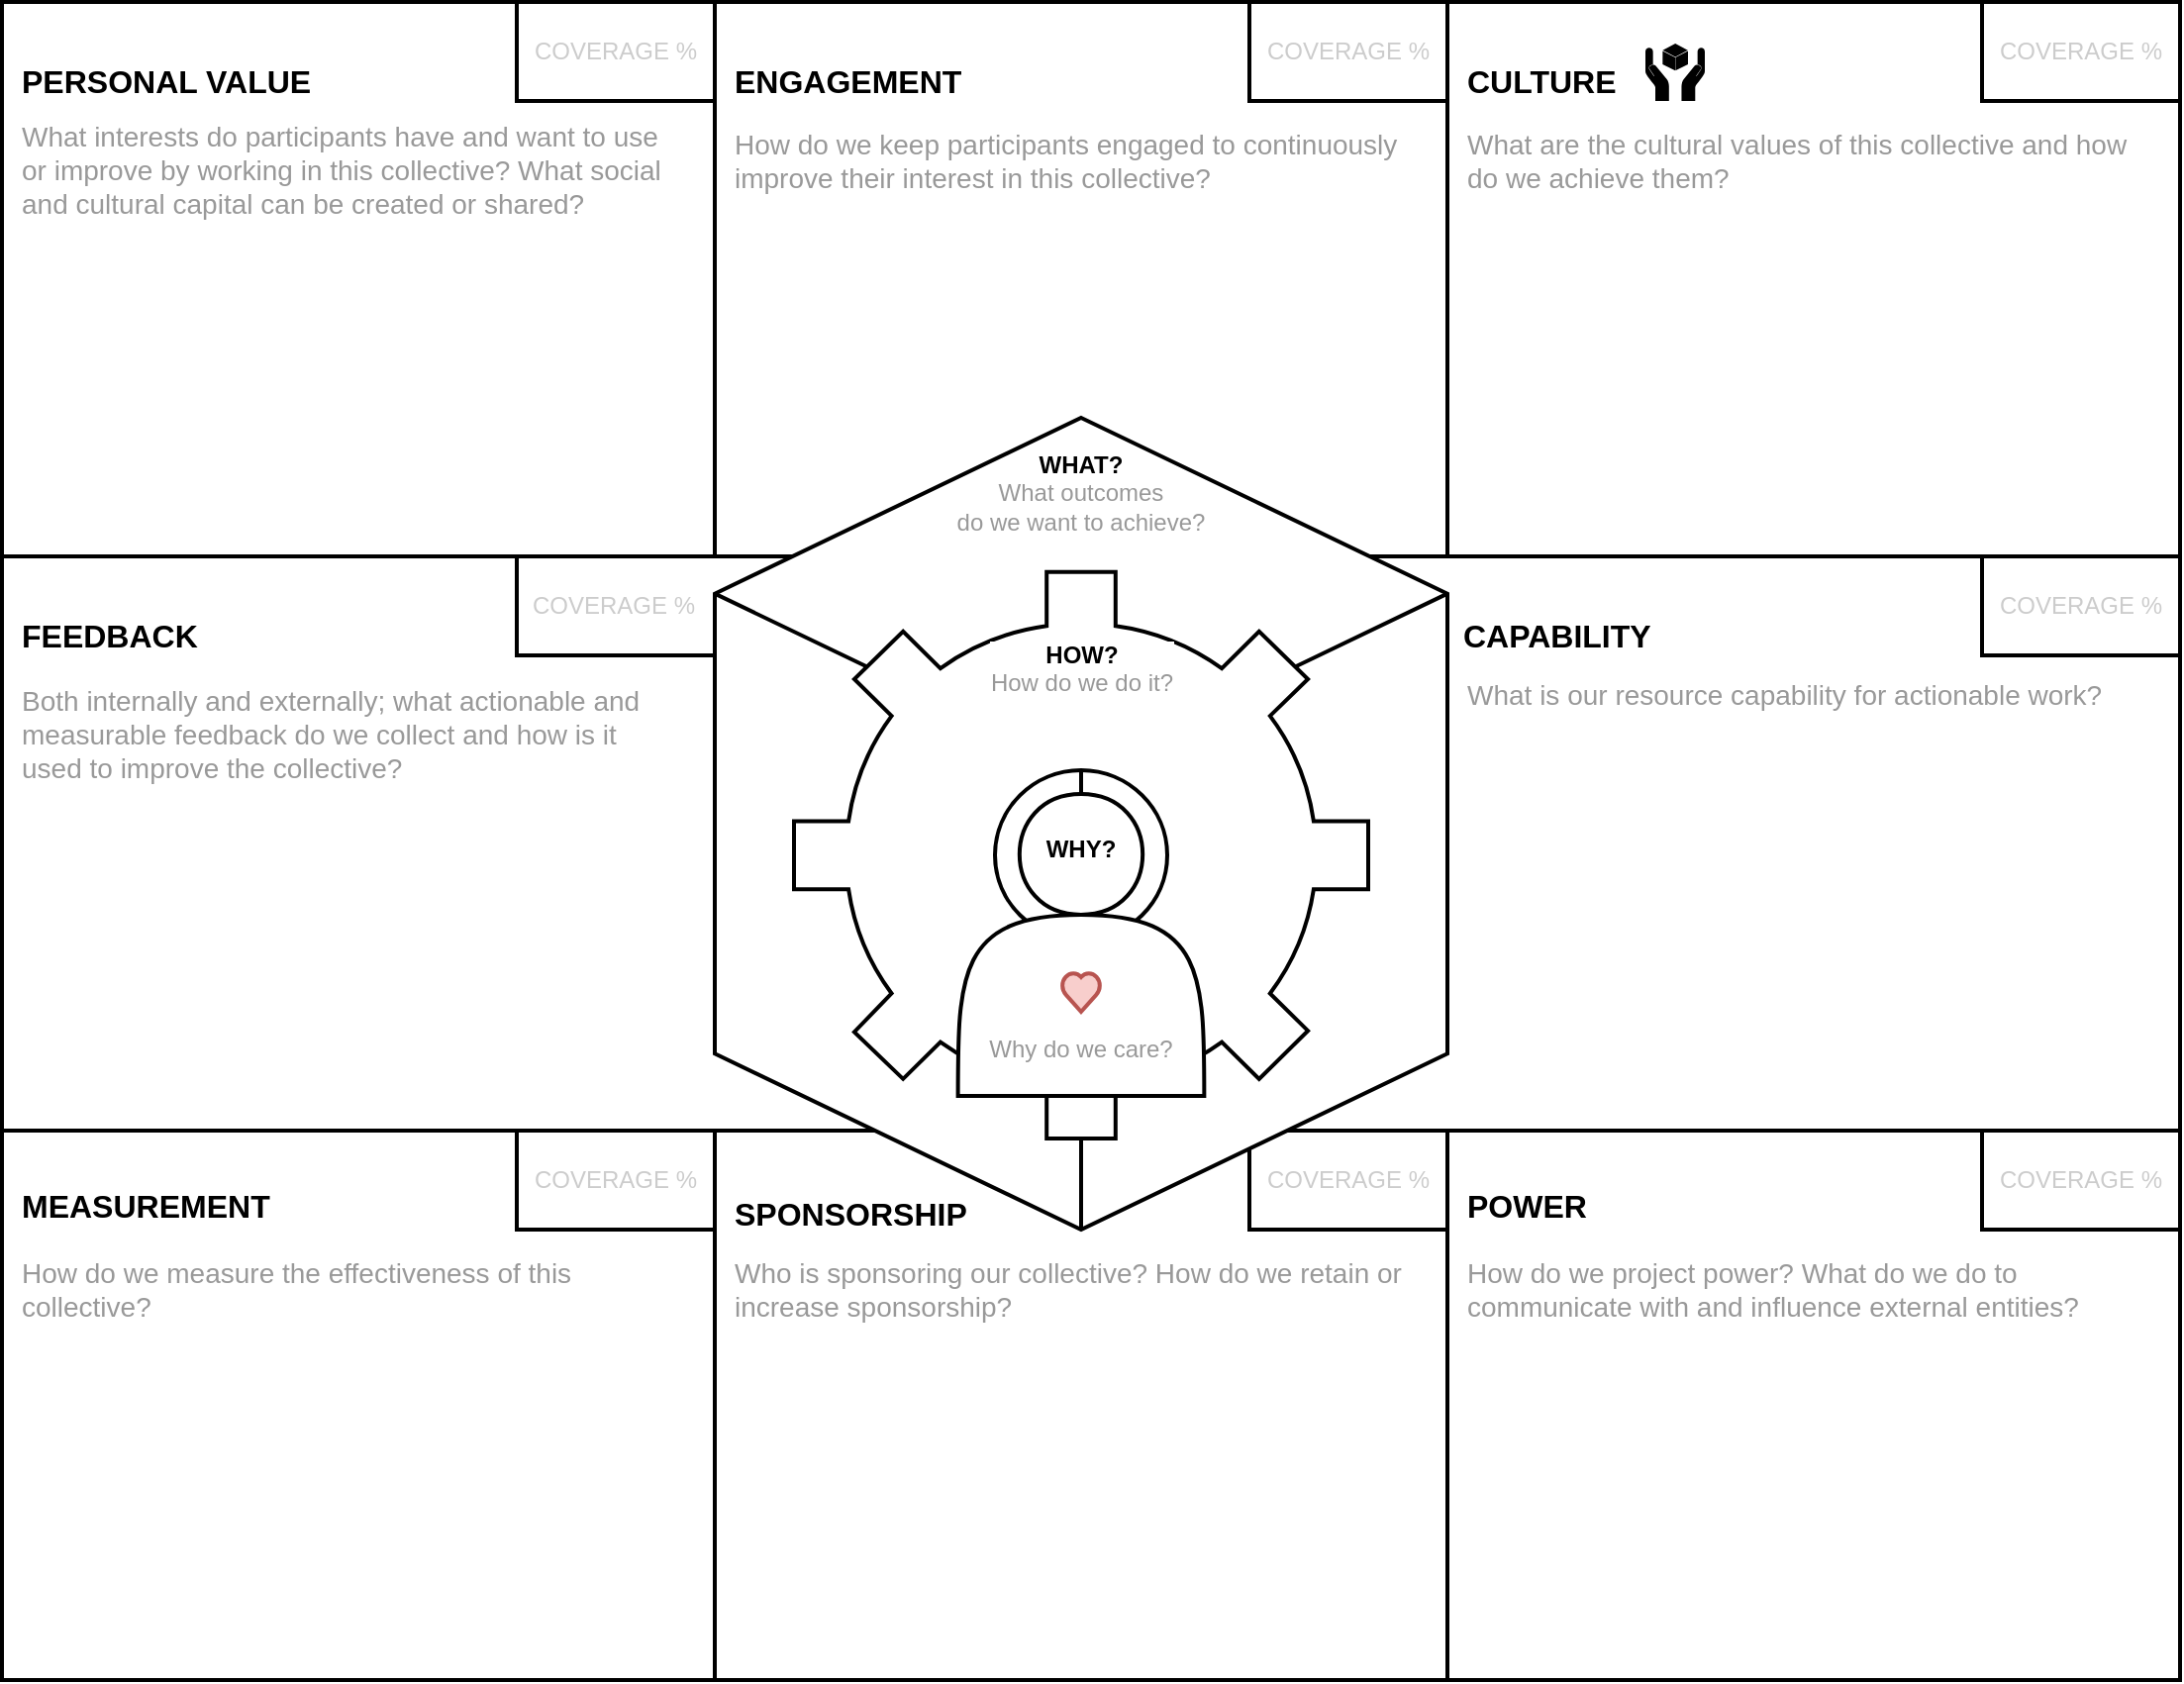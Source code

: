 <mxfile version="12.4.8" type="github">
  <diagram name="Page-1" id="dd472eb7-4b8b-5cd9-a60b-b15522922e76">
    <mxGraphModel dx="3162" dy="1606" grid="1" gridSize="10" guides="1" tooltips="1" connect="1" arrows="1" fold="1" page="1" pageScale="1" pageWidth="1100" pageHeight="850" background="#ffffff" math="0" shadow="0">
      <root>
        <mxCell id="0"/>
        <mxCell id="1" parent="0"/>
        <mxCell id="5eW8BLqzjb0u9Z2Ic-Rn-42" value="&lt;p style=&quot;line-height: 220%&quot;&gt;PERSONAL VALUE&lt;/p&gt;" style="rounded=0;whiteSpace=wrap;html=1;verticalAlign=top;align=left;fontSize=16;fontStyle=1;spacingLeft=8;spacingTop=0;strokeWidth=2;" parent="1" vertex="1">
          <mxGeometry width="360" height="280" as="geometry"/>
        </mxCell>
        <mxCell id="5eW8BLqzjb0u9Z2Ic-Rn-4" value="&lt;p style=&quot;line-height: 220%&quot;&gt;POWER&lt;/p&gt;" style="rounded=0;whiteSpace=wrap;html=1;verticalAlign=top;align=left;fontSize=16;fontStyle=1;spacingLeft=8;spacingTop=0;strokeWidth=2;" parent="1" vertex="1">
          <mxGeometry x="730" y="567.5" width="370" height="280" as="geometry"/>
        </mxCell>
        <mxCell id="5eW8BLqzjb0u9Z2Ic-Rn-8" value="&lt;p style=&quot;line-height: 220%&quot;&gt;SPONSORSHIP&lt;/p&gt;" style="rounded=0;whiteSpace=wrap;html=1;verticalAlign=top;align=left;fontSize=16;fontStyle=1;spacingLeft=8;spacingTop=4;strokeWidth=2;" parent="1" vertex="1">
          <mxGeometry x="360" y="567.5" width="370" height="280" as="geometry"/>
        </mxCell>
        <mxCell id="5eW8BLqzjb0u9Z2Ic-Rn-9" value="&lt;p style=&quot;line-height: 220%&quot;&gt;MEASUREMENT&lt;/p&gt;" style="rounded=0;whiteSpace=wrap;html=1;verticalAlign=top;align=left;fontSize=16;fontStyle=1;spacingLeft=8;spacingTop=0;strokeWidth=2;" parent="1" vertex="1">
          <mxGeometry y="567.5" width="360" height="280" as="geometry"/>
        </mxCell>
        <mxCell id="5eW8BLqzjb0u9Z2Ic-Rn-7" value="&lt;p style=&quot;line-height: 220%&quot;&gt;FEEDBACK&lt;/p&gt;" style="rounded=0;whiteSpace=wrap;html=1;verticalAlign=top;align=left;fontSize=16;fontStyle=1;spacingLeft=8;spacingTop=0;strokeWidth=2;" parent="1" vertex="1">
          <mxGeometry y="280" width="450" height="290" as="geometry"/>
        </mxCell>
        <mxCell id="5eW8BLqzjb0u9Z2Ic-Rn-1" value="&lt;p style=&quot;line-height: 220%&quot;&gt;ENGAGEMENT&lt;/p&gt;" style="rounded=0;whiteSpace=wrap;html=1;verticalAlign=top;align=left;fontSize=16;fontStyle=1;spacingLeft=8;spacingTop=0;strokeWidth=2;" parent="1" vertex="1">
          <mxGeometry x="360" width="370" height="280" as="geometry"/>
        </mxCell>
        <mxCell id="5eW8BLqzjb0u9Z2Ic-Rn-2" value="&lt;p style=&quot;line-height: 220%&quot;&gt;CULTURE&lt;/p&gt;" style="rounded=0;whiteSpace=wrap;html=1;verticalAlign=top;align=left;fontSize=16;fontStyle=1;spacingLeft=8;spacingTop=0;strokeWidth=2;" parent="1" vertex="1">
          <mxGeometry x="730" width="370" height="280" as="geometry"/>
        </mxCell>
        <mxCell id="5eW8BLqzjb0u9Z2Ic-Rn-3" value="&lt;p style=&quot;line-height: 220%&quot;&gt;CAPABILITY&lt;/p&gt;" style="rounded=0;whiteSpace=wrap;html=1;verticalAlign=top;align=left;fontSize=16;fontStyle=1;spacingLeft=86;spacingTop=0;strokeWidth=2;" parent="1" vertex="1">
          <mxGeometry x="650" y="280" width="450" height="290" as="geometry"/>
        </mxCell>
        <mxCell id="5eW8BLqzjb0u9Z2Ic-Rn-15" value="COVERAGE %" style="rounded=0;whiteSpace=wrap;html=1;fontColor=#CCCCCC;strokeWidth=2;" parent="1" vertex="1">
          <mxGeometry x="1000" y="570" width="100" height="50" as="geometry"/>
        </mxCell>
        <mxCell id="5eW8BLqzjb0u9Z2Ic-Rn-16" value="COVERAGE %" style="rounded=0;whiteSpace=wrap;html=1;fontColor=#CCCCCC;strokeWidth=2;" parent="1" vertex="1">
          <mxGeometry x="1000" y="280" width="100" height="50" as="geometry"/>
        </mxCell>
        <mxCell id="5eW8BLqzjb0u9Z2Ic-Rn-17" value="COVERAGE %" style="rounded=0;whiteSpace=wrap;html=1;fontColor=#CCCCCC;strokeWidth=2;" parent="1" vertex="1">
          <mxGeometry x="1000" width="100" height="50" as="geometry"/>
        </mxCell>
        <mxCell id="5eW8BLqzjb0u9Z2Ic-Rn-18" value="COVERAGE %" style="rounded=0;whiteSpace=wrap;html=1;fontColor=#CCCCCC;strokeWidth=2;" parent="1" vertex="1">
          <mxGeometry x="630" width="100" height="50" as="geometry"/>
        </mxCell>
        <mxCell id="5eW8BLqzjb0u9Z2Ic-Rn-19" value="COVERAGE %" style="rounded=0;whiteSpace=wrap;html=1;fontColor=#CCCCCC;strokeWidth=2;" parent="1" vertex="1">
          <mxGeometry x="260" width="100" height="50" as="geometry"/>
        </mxCell>
        <mxCell id="5eW8BLqzjb0u9Z2Ic-Rn-20" value="COVERAGE %" style="rounded=0;whiteSpace=wrap;html=1;fontColor=#CCCCCC;align=left;spacingLeft=6;strokeWidth=2;" parent="1" vertex="1">
          <mxGeometry x="260" y="280" width="180" height="50" as="geometry"/>
        </mxCell>
        <mxCell id="5eW8BLqzjb0u9Z2Ic-Rn-21" value="COVERAGE %" style="rounded=0;whiteSpace=wrap;html=1;fontColor=#CCCCCC;strokeWidth=2;" parent="1" vertex="1">
          <mxGeometry x="630" y="570" width="100" height="50" as="geometry"/>
        </mxCell>
        <mxCell id="5eW8BLqzjb0u9Z2Ic-Rn-22" value="COVERAGE %" style="rounded=0;whiteSpace=wrap;html=1;fontColor=#CCCCCC;strokeWidth=2;" parent="1" vertex="1">
          <mxGeometry x="260" y="570" width="100" height="50" as="geometry"/>
        </mxCell>
        <mxCell id="5eW8BLqzjb0u9Z2Ic-Rn-39" value="&lt;b&gt;WHAT?&lt;br style=&quot;font-size: 12px&quot;&gt;&lt;/b&gt;&lt;font color=&quot;#999999&quot;&gt;What outcomes&lt;br&gt;do we want to achieve?&lt;/font&gt;" style="whiteSpace=wrap;html=1;shape=mxgraph.basic.isocube;isoAngle=15;strokeColor=#000000;strokeWidth=2;fillColor=#ffffff;fontSize=12;fontColor=#000000;align=center;verticalAlign=top;spacingTop=10;" parent="1" vertex="1">
          <mxGeometry x="360" y="210" width="370" height="410" as="geometry"/>
        </mxCell>
        <mxCell id="5eW8BLqzjb0u9Z2Ic-Rn-27" value="&lt;b style=&quot;color: rgb(0 , 0 , 0)&quot;&gt;HOW?&lt;/b&gt;&lt;br&gt;&lt;font color=&quot;#999999&quot;&gt;How do we do it?&lt;/font&gt;" style="html=1;verticalLabelPosition=middle;align=center;labelBackgroundColor=#ffffff;verticalAlign=top;strokeWidth=2;strokeColor=#000000;shadow=0;dashed=0;shape=mxgraph.ios7.icons.settings;fontColor=#CCCCCC;labelPosition=center;spacingTop=28;" parent="1" vertex="1">
          <mxGeometry x="400" y="287.93" width="290" height="286.01" as="geometry"/>
        </mxCell>
        <mxCell id="5eW8BLqzjb0u9Z2Ic-Rn-44" value="What interests do participants have and want to use or improve by working in this collective? What social and cultural capital can be created or shared?" style="text;html=1;strokeColor=none;fillColor=none;align=left;verticalAlign=middle;whiteSpace=wrap;rounded=0;fontSize=14;fontColor=#999999;spacingLeft=8;" parent="1" vertex="1">
          <mxGeometry y="60" width="340" height="50" as="geometry"/>
        </mxCell>
        <mxCell id="5eW8BLqzjb0u9Z2Ic-Rn-45" value="How do we keep participants engaged to continuously improve their interest in this collective?" style="text;html=1;strokeColor=none;fillColor=none;align=left;verticalAlign=middle;whiteSpace=wrap;rounded=0;fontSize=14;fontColor=#999999;spacingLeft=8;" parent="1" vertex="1">
          <mxGeometry x="360" y="60" width="370" height="40" as="geometry"/>
        </mxCell>
        <mxCell id="5eW8BLqzjb0u9Z2Ic-Rn-46" value="What are the cultural values of this collective and how do we achieve them?" style="text;html=1;strokeColor=none;fillColor=none;align=left;verticalAlign=middle;whiteSpace=wrap;rounded=0;fontSize=14;fontColor=#999999;spacingLeft=8;" parent="1" vertex="1">
          <mxGeometry x="730" y="60" width="360" height="40" as="geometry"/>
        </mxCell>
        <mxCell id="5eW8BLqzjb0u9Z2Ic-Rn-47" value="Both internally and externally; what actionable and measurable feedback do we collect and how is it used to improve the collective?" style="text;html=1;strokeColor=none;fillColor=none;align=left;verticalAlign=middle;whiteSpace=wrap;rounded=0;fontSize=14;fontColor=#999999;spacingLeft=8;" parent="1" vertex="1">
          <mxGeometry y="350" width="340" height="40" as="geometry"/>
        </mxCell>
        <mxCell id="5eW8BLqzjb0u9Z2Ic-Rn-48" value="What is our resource capability for actionable work?" style="text;html=1;strokeColor=none;fillColor=none;align=left;verticalAlign=middle;whiteSpace=wrap;rounded=0;fontSize=14;fontColor=#999999;spacingLeft=8;" parent="1" vertex="1">
          <mxGeometry x="730" y="330" width="370" height="40" as="geometry"/>
        </mxCell>
        <mxCell id="5eW8BLqzjb0u9Z2Ic-Rn-49" value="How do we measure the effectiveness of this collective?" style="text;html=1;strokeColor=none;fillColor=none;align=left;verticalAlign=middle;whiteSpace=wrap;rounded=0;fontSize=14;fontColor=#999999;spacingLeft=8;" parent="1" vertex="1">
          <mxGeometry y="630" width="340" height="40" as="geometry"/>
        </mxCell>
        <mxCell id="5eW8BLqzjb0u9Z2Ic-Rn-50" value="Who is sponsoring our collective? How do we retain or increase sponsorship?" style="text;html=1;strokeColor=none;fillColor=none;align=left;verticalAlign=middle;whiteSpace=wrap;rounded=0;fontSize=14;fontColor=#999999;spacingLeft=8;" parent="1" vertex="1">
          <mxGeometry x="360" y="630" width="350" height="40" as="geometry"/>
        </mxCell>
        <mxCell id="5eW8BLqzjb0u9Z2Ic-Rn-51" value="How do we project power? What do we do to communicate with and influence external entities?" style="text;html=1;strokeColor=none;fillColor=none;align=left;verticalAlign=middle;whiteSpace=wrap;rounded=0;fontSize=14;fontColor=#999999;spacingLeft=8;" parent="1" vertex="1">
          <mxGeometry x="730" y="630" width="370" height="40" as="geometry"/>
        </mxCell>
        <mxCell id="bje2vU5STpZ5-tJQmUDJ-7" value="&lt;b&gt;WHY?&lt;/b&gt;&lt;br&gt;&lt;font color=&quot;#999999&quot;&gt;&lt;br&gt;&lt;br&gt;&lt;br&gt;&lt;br&gt;&lt;br&gt;&lt;br&gt;Why do we care?&lt;/font&gt;" style="shape=actor;whiteSpace=wrap;html=1;strokeWidth=2;verticalAlign=top;spacingTop=14;" vertex="1" parent="1">
          <mxGeometry x="482.81" y="400" width="124.37" height="152.5" as="geometry"/>
        </mxCell>
        <mxCell id="bje2vU5STpZ5-tJQmUDJ-8" value="" style="verticalLabelPosition=bottom;verticalAlign=top;html=1;shape=mxgraph.basic.heart;strokeWidth=2;fillColor=#f8cecc;strokeColor=#b85450;" vertex="1" parent="1">
          <mxGeometry x="534.99" y="490" width="20.01" height="20" as="geometry"/>
        </mxCell>
        <mxCell id="bje2vU5STpZ5-tJQmUDJ-10" value="" style="shape=mxgraph.signs.safety.handle_with_care;html=1;fillColor=#000000;strokeColor=none;verticalLabelPosition=bottom;verticalAlign=top;align=center;" vertex="1" parent="1">
          <mxGeometry x="830" y="21" width="30" height="29" as="geometry"/>
        </mxCell>
        <mxCell id="bje2vU5STpZ5-tJQmUDJ-11" value="" style="shape=image;html=1;verticalAlign=top;verticalLabelPosition=bottom;labelBackgroundColor=#ffffff;imageAspect=0;aspect=fixed;image=https://cdn3.iconfinder.com/data/icons/social-media-2125/83/engage-128.png;strokeWidth=2;fillColor=#CC0000;" vertex="1" parent="1">
          <mxGeometry x="500" y="20" width="30" height="30" as="geometry"/>
        </mxCell>
      </root>
    </mxGraphModel>
  </diagram>
</mxfile>
